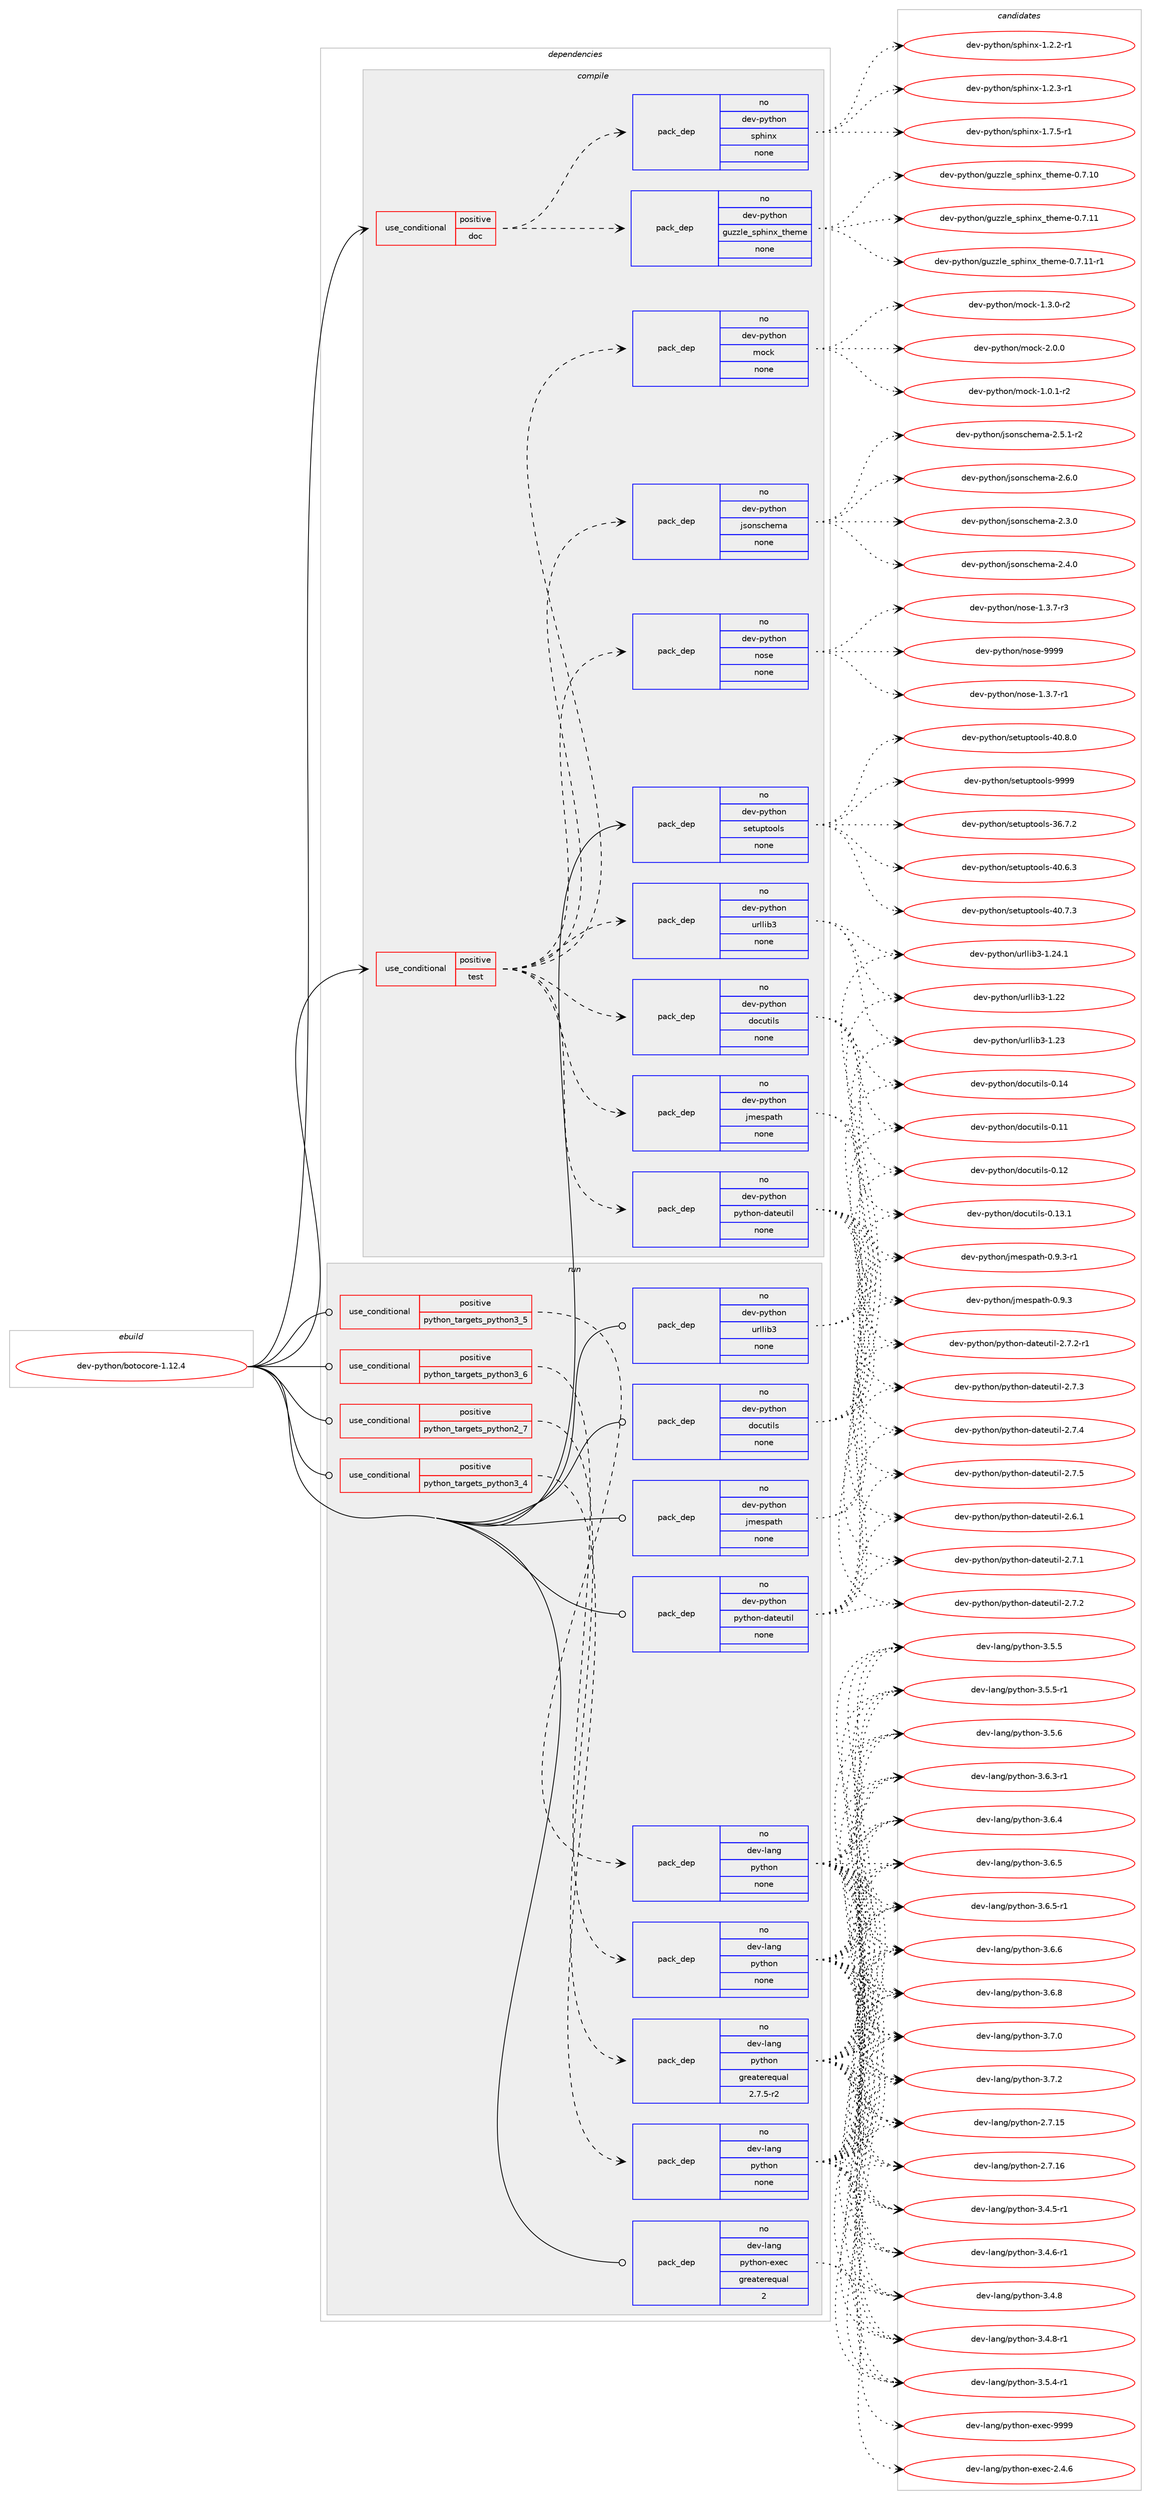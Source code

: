 digraph prolog {

# *************
# Graph options
# *************

newrank=true;
concentrate=true;
compound=true;
graph [rankdir=LR,fontname=Helvetica,fontsize=10,ranksep=1.5];#, ranksep=2.5, nodesep=0.2];
edge  [arrowhead=vee];
node  [fontname=Helvetica,fontsize=10];

# **********
# The ebuild
# **********

subgraph cluster_leftcol {
color=gray;
rank=same;
label=<<i>ebuild</i>>;
id [label="dev-python/botocore-1.12.4", color=red, width=4, href="../dev-python/botocore-1.12.4.svg"];
}

# ****************
# The dependencies
# ****************

subgraph cluster_midcol {
color=gray;
label=<<i>dependencies</i>>;
subgraph cluster_compile {
fillcolor="#eeeeee";
style=filled;
label=<<i>compile</i>>;
subgraph cond371862 {
dependency1401789 [label=<<TABLE BORDER="0" CELLBORDER="1" CELLSPACING="0" CELLPADDING="4"><TR><TD ROWSPAN="3" CELLPADDING="10">use_conditional</TD></TR><TR><TD>positive</TD></TR><TR><TD>doc</TD></TR></TABLE>>, shape=none, color=red];
subgraph pack1006699 {
dependency1401790 [label=<<TABLE BORDER="0" CELLBORDER="1" CELLSPACING="0" CELLPADDING="4" WIDTH="220"><TR><TD ROWSPAN="6" CELLPADDING="30">pack_dep</TD></TR><TR><TD WIDTH="110">no</TD></TR><TR><TD>dev-python</TD></TR><TR><TD>guzzle_sphinx_theme</TD></TR><TR><TD>none</TD></TR><TR><TD></TD></TR></TABLE>>, shape=none, color=blue];
}
dependency1401789:e -> dependency1401790:w [weight=20,style="dashed",arrowhead="vee"];
subgraph pack1006700 {
dependency1401791 [label=<<TABLE BORDER="0" CELLBORDER="1" CELLSPACING="0" CELLPADDING="4" WIDTH="220"><TR><TD ROWSPAN="6" CELLPADDING="30">pack_dep</TD></TR><TR><TD WIDTH="110">no</TD></TR><TR><TD>dev-python</TD></TR><TR><TD>sphinx</TD></TR><TR><TD>none</TD></TR><TR><TD></TD></TR></TABLE>>, shape=none, color=blue];
}
dependency1401789:e -> dependency1401791:w [weight=20,style="dashed",arrowhead="vee"];
}
id:e -> dependency1401789:w [weight=20,style="solid",arrowhead="vee"];
subgraph cond371863 {
dependency1401792 [label=<<TABLE BORDER="0" CELLBORDER="1" CELLSPACING="0" CELLPADDING="4"><TR><TD ROWSPAN="3" CELLPADDING="10">use_conditional</TD></TR><TR><TD>positive</TD></TR><TR><TD>test</TD></TR></TABLE>>, shape=none, color=red];
subgraph pack1006701 {
dependency1401793 [label=<<TABLE BORDER="0" CELLBORDER="1" CELLSPACING="0" CELLPADDING="4" WIDTH="220"><TR><TD ROWSPAN="6" CELLPADDING="30">pack_dep</TD></TR><TR><TD WIDTH="110">no</TD></TR><TR><TD>dev-python</TD></TR><TR><TD>docutils</TD></TR><TR><TD>none</TD></TR><TR><TD></TD></TR></TABLE>>, shape=none, color=blue];
}
dependency1401792:e -> dependency1401793:w [weight=20,style="dashed",arrowhead="vee"];
subgraph pack1006702 {
dependency1401794 [label=<<TABLE BORDER="0" CELLBORDER="1" CELLSPACING="0" CELLPADDING="4" WIDTH="220"><TR><TD ROWSPAN="6" CELLPADDING="30">pack_dep</TD></TR><TR><TD WIDTH="110">no</TD></TR><TR><TD>dev-python</TD></TR><TR><TD>jmespath</TD></TR><TR><TD>none</TD></TR><TR><TD></TD></TR></TABLE>>, shape=none, color=blue];
}
dependency1401792:e -> dependency1401794:w [weight=20,style="dashed",arrowhead="vee"];
subgraph pack1006703 {
dependency1401795 [label=<<TABLE BORDER="0" CELLBORDER="1" CELLSPACING="0" CELLPADDING="4" WIDTH="220"><TR><TD ROWSPAN="6" CELLPADDING="30">pack_dep</TD></TR><TR><TD WIDTH="110">no</TD></TR><TR><TD>dev-python</TD></TR><TR><TD>python-dateutil</TD></TR><TR><TD>none</TD></TR><TR><TD></TD></TR></TABLE>>, shape=none, color=blue];
}
dependency1401792:e -> dependency1401795:w [weight=20,style="dashed",arrowhead="vee"];
subgraph pack1006704 {
dependency1401796 [label=<<TABLE BORDER="0" CELLBORDER="1" CELLSPACING="0" CELLPADDING="4" WIDTH="220"><TR><TD ROWSPAN="6" CELLPADDING="30">pack_dep</TD></TR><TR><TD WIDTH="110">no</TD></TR><TR><TD>dev-python</TD></TR><TR><TD>urllib3</TD></TR><TR><TD>none</TD></TR><TR><TD></TD></TR></TABLE>>, shape=none, color=blue];
}
dependency1401792:e -> dependency1401796:w [weight=20,style="dashed",arrowhead="vee"];
subgraph pack1006705 {
dependency1401797 [label=<<TABLE BORDER="0" CELLBORDER="1" CELLSPACING="0" CELLPADDING="4" WIDTH="220"><TR><TD ROWSPAN="6" CELLPADDING="30">pack_dep</TD></TR><TR><TD WIDTH="110">no</TD></TR><TR><TD>dev-python</TD></TR><TR><TD>mock</TD></TR><TR><TD>none</TD></TR><TR><TD></TD></TR></TABLE>>, shape=none, color=blue];
}
dependency1401792:e -> dependency1401797:w [weight=20,style="dashed",arrowhead="vee"];
subgraph pack1006706 {
dependency1401798 [label=<<TABLE BORDER="0" CELLBORDER="1" CELLSPACING="0" CELLPADDING="4" WIDTH="220"><TR><TD ROWSPAN="6" CELLPADDING="30">pack_dep</TD></TR><TR><TD WIDTH="110">no</TD></TR><TR><TD>dev-python</TD></TR><TR><TD>nose</TD></TR><TR><TD>none</TD></TR><TR><TD></TD></TR></TABLE>>, shape=none, color=blue];
}
dependency1401792:e -> dependency1401798:w [weight=20,style="dashed",arrowhead="vee"];
subgraph pack1006707 {
dependency1401799 [label=<<TABLE BORDER="0" CELLBORDER="1" CELLSPACING="0" CELLPADDING="4" WIDTH="220"><TR><TD ROWSPAN="6" CELLPADDING="30">pack_dep</TD></TR><TR><TD WIDTH="110">no</TD></TR><TR><TD>dev-python</TD></TR><TR><TD>jsonschema</TD></TR><TR><TD>none</TD></TR><TR><TD></TD></TR></TABLE>>, shape=none, color=blue];
}
dependency1401792:e -> dependency1401799:w [weight=20,style="dashed",arrowhead="vee"];
}
id:e -> dependency1401792:w [weight=20,style="solid",arrowhead="vee"];
subgraph pack1006708 {
dependency1401800 [label=<<TABLE BORDER="0" CELLBORDER="1" CELLSPACING="0" CELLPADDING="4" WIDTH="220"><TR><TD ROWSPAN="6" CELLPADDING="30">pack_dep</TD></TR><TR><TD WIDTH="110">no</TD></TR><TR><TD>dev-python</TD></TR><TR><TD>setuptools</TD></TR><TR><TD>none</TD></TR><TR><TD></TD></TR></TABLE>>, shape=none, color=blue];
}
id:e -> dependency1401800:w [weight=20,style="solid",arrowhead="vee"];
}
subgraph cluster_compileandrun {
fillcolor="#eeeeee";
style=filled;
label=<<i>compile and run</i>>;
}
subgraph cluster_run {
fillcolor="#eeeeee";
style=filled;
label=<<i>run</i>>;
subgraph cond371864 {
dependency1401801 [label=<<TABLE BORDER="0" CELLBORDER="1" CELLSPACING="0" CELLPADDING="4"><TR><TD ROWSPAN="3" CELLPADDING="10">use_conditional</TD></TR><TR><TD>positive</TD></TR><TR><TD>python_targets_python2_7</TD></TR></TABLE>>, shape=none, color=red];
subgraph pack1006709 {
dependency1401802 [label=<<TABLE BORDER="0" CELLBORDER="1" CELLSPACING="0" CELLPADDING="4" WIDTH="220"><TR><TD ROWSPAN="6" CELLPADDING="30">pack_dep</TD></TR><TR><TD WIDTH="110">no</TD></TR><TR><TD>dev-lang</TD></TR><TR><TD>python</TD></TR><TR><TD>greaterequal</TD></TR><TR><TD>2.7.5-r2</TD></TR></TABLE>>, shape=none, color=blue];
}
dependency1401801:e -> dependency1401802:w [weight=20,style="dashed",arrowhead="vee"];
}
id:e -> dependency1401801:w [weight=20,style="solid",arrowhead="odot"];
subgraph cond371865 {
dependency1401803 [label=<<TABLE BORDER="0" CELLBORDER="1" CELLSPACING="0" CELLPADDING="4"><TR><TD ROWSPAN="3" CELLPADDING="10">use_conditional</TD></TR><TR><TD>positive</TD></TR><TR><TD>python_targets_python3_4</TD></TR></TABLE>>, shape=none, color=red];
subgraph pack1006710 {
dependency1401804 [label=<<TABLE BORDER="0" CELLBORDER="1" CELLSPACING="0" CELLPADDING="4" WIDTH="220"><TR><TD ROWSPAN="6" CELLPADDING="30">pack_dep</TD></TR><TR><TD WIDTH="110">no</TD></TR><TR><TD>dev-lang</TD></TR><TR><TD>python</TD></TR><TR><TD>none</TD></TR><TR><TD></TD></TR></TABLE>>, shape=none, color=blue];
}
dependency1401803:e -> dependency1401804:w [weight=20,style="dashed",arrowhead="vee"];
}
id:e -> dependency1401803:w [weight=20,style="solid",arrowhead="odot"];
subgraph cond371866 {
dependency1401805 [label=<<TABLE BORDER="0" CELLBORDER="1" CELLSPACING="0" CELLPADDING="4"><TR><TD ROWSPAN="3" CELLPADDING="10">use_conditional</TD></TR><TR><TD>positive</TD></TR><TR><TD>python_targets_python3_5</TD></TR></TABLE>>, shape=none, color=red];
subgraph pack1006711 {
dependency1401806 [label=<<TABLE BORDER="0" CELLBORDER="1" CELLSPACING="0" CELLPADDING="4" WIDTH="220"><TR><TD ROWSPAN="6" CELLPADDING="30">pack_dep</TD></TR><TR><TD WIDTH="110">no</TD></TR><TR><TD>dev-lang</TD></TR><TR><TD>python</TD></TR><TR><TD>none</TD></TR><TR><TD></TD></TR></TABLE>>, shape=none, color=blue];
}
dependency1401805:e -> dependency1401806:w [weight=20,style="dashed",arrowhead="vee"];
}
id:e -> dependency1401805:w [weight=20,style="solid",arrowhead="odot"];
subgraph cond371867 {
dependency1401807 [label=<<TABLE BORDER="0" CELLBORDER="1" CELLSPACING="0" CELLPADDING="4"><TR><TD ROWSPAN="3" CELLPADDING="10">use_conditional</TD></TR><TR><TD>positive</TD></TR><TR><TD>python_targets_python3_6</TD></TR></TABLE>>, shape=none, color=red];
subgraph pack1006712 {
dependency1401808 [label=<<TABLE BORDER="0" CELLBORDER="1" CELLSPACING="0" CELLPADDING="4" WIDTH="220"><TR><TD ROWSPAN="6" CELLPADDING="30">pack_dep</TD></TR><TR><TD WIDTH="110">no</TD></TR><TR><TD>dev-lang</TD></TR><TR><TD>python</TD></TR><TR><TD>none</TD></TR><TR><TD></TD></TR></TABLE>>, shape=none, color=blue];
}
dependency1401807:e -> dependency1401808:w [weight=20,style="dashed",arrowhead="vee"];
}
id:e -> dependency1401807:w [weight=20,style="solid",arrowhead="odot"];
subgraph pack1006713 {
dependency1401809 [label=<<TABLE BORDER="0" CELLBORDER="1" CELLSPACING="0" CELLPADDING="4" WIDTH="220"><TR><TD ROWSPAN="6" CELLPADDING="30">pack_dep</TD></TR><TR><TD WIDTH="110">no</TD></TR><TR><TD>dev-lang</TD></TR><TR><TD>python-exec</TD></TR><TR><TD>greaterequal</TD></TR><TR><TD>2</TD></TR></TABLE>>, shape=none, color=blue];
}
id:e -> dependency1401809:w [weight=20,style="solid",arrowhead="odot"];
subgraph pack1006714 {
dependency1401810 [label=<<TABLE BORDER="0" CELLBORDER="1" CELLSPACING="0" CELLPADDING="4" WIDTH="220"><TR><TD ROWSPAN="6" CELLPADDING="30">pack_dep</TD></TR><TR><TD WIDTH="110">no</TD></TR><TR><TD>dev-python</TD></TR><TR><TD>docutils</TD></TR><TR><TD>none</TD></TR><TR><TD></TD></TR></TABLE>>, shape=none, color=blue];
}
id:e -> dependency1401810:w [weight=20,style="solid",arrowhead="odot"];
subgraph pack1006715 {
dependency1401811 [label=<<TABLE BORDER="0" CELLBORDER="1" CELLSPACING="0" CELLPADDING="4" WIDTH="220"><TR><TD ROWSPAN="6" CELLPADDING="30">pack_dep</TD></TR><TR><TD WIDTH="110">no</TD></TR><TR><TD>dev-python</TD></TR><TR><TD>jmespath</TD></TR><TR><TD>none</TD></TR><TR><TD></TD></TR></TABLE>>, shape=none, color=blue];
}
id:e -> dependency1401811:w [weight=20,style="solid",arrowhead="odot"];
subgraph pack1006716 {
dependency1401812 [label=<<TABLE BORDER="0" CELLBORDER="1" CELLSPACING="0" CELLPADDING="4" WIDTH="220"><TR><TD ROWSPAN="6" CELLPADDING="30">pack_dep</TD></TR><TR><TD WIDTH="110">no</TD></TR><TR><TD>dev-python</TD></TR><TR><TD>python-dateutil</TD></TR><TR><TD>none</TD></TR><TR><TD></TD></TR></TABLE>>, shape=none, color=blue];
}
id:e -> dependency1401812:w [weight=20,style="solid",arrowhead="odot"];
subgraph pack1006717 {
dependency1401813 [label=<<TABLE BORDER="0" CELLBORDER="1" CELLSPACING="0" CELLPADDING="4" WIDTH="220"><TR><TD ROWSPAN="6" CELLPADDING="30">pack_dep</TD></TR><TR><TD WIDTH="110">no</TD></TR><TR><TD>dev-python</TD></TR><TR><TD>urllib3</TD></TR><TR><TD>none</TD></TR><TR><TD></TD></TR></TABLE>>, shape=none, color=blue];
}
id:e -> dependency1401813:w [weight=20,style="solid",arrowhead="odot"];
}
}

# **************
# The candidates
# **************

subgraph cluster_choices {
rank=same;
color=gray;
label=<<i>candidates</i>>;

subgraph choice1006699 {
color=black;
nodesep=1;
choice1001011184511212111610411111047103117122122108101951151121041051101209511610410110910145484655464948 [label="dev-python/guzzle_sphinx_theme-0.7.10", color=red, width=4,href="../dev-python/guzzle_sphinx_theme-0.7.10.svg"];
choice1001011184511212111610411111047103117122122108101951151121041051101209511610410110910145484655464949 [label="dev-python/guzzle_sphinx_theme-0.7.11", color=red, width=4,href="../dev-python/guzzle_sphinx_theme-0.7.11.svg"];
choice10010111845112121116104111110471031171221221081019511511210410511012095116104101109101454846554649494511449 [label="dev-python/guzzle_sphinx_theme-0.7.11-r1", color=red, width=4,href="../dev-python/guzzle_sphinx_theme-0.7.11-r1.svg"];
dependency1401790:e -> choice1001011184511212111610411111047103117122122108101951151121041051101209511610410110910145484655464948:w [style=dotted,weight="100"];
dependency1401790:e -> choice1001011184511212111610411111047103117122122108101951151121041051101209511610410110910145484655464949:w [style=dotted,weight="100"];
dependency1401790:e -> choice10010111845112121116104111110471031171221221081019511511210410511012095116104101109101454846554649494511449:w [style=dotted,weight="100"];
}
subgraph choice1006700 {
color=black;
nodesep=1;
choice10010111845112121116104111110471151121041051101204549465046504511449 [label="dev-python/sphinx-1.2.2-r1", color=red, width=4,href="../dev-python/sphinx-1.2.2-r1.svg"];
choice10010111845112121116104111110471151121041051101204549465046514511449 [label="dev-python/sphinx-1.2.3-r1", color=red, width=4,href="../dev-python/sphinx-1.2.3-r1.svg"];
choice10010111845112121116104111110471151121041051101204549465546534511449 [label="dev-python/sphinx-1.7.5-r1", color=red, width=4,href="../dev-python/sphinx-1.7.5-r1.svg"];
dependency1401791:e -> choice10010111845112121116104111110471151121041051101204549465046504511449:w [style=dotted,weight="100"];
dependency1401791:e -> choice10010111845112121116104111110471151121041051101204549465046514511449:w [style=dotted,weight="100"];
dependency1401791:e -> choice10010111845112121116104111110471151121041051101204549465546534511449:w [style=dotted,weight="100"];
}
subgraph choice1006701 {
color=black;
nodesep=1;
choice1001011184511212111610411111047100111991171161051081154548464949 [label="dev-python/docutils-0.11", color=red, width=4,href="../dev-python/docutils-0.11.svg"];
choice1001011184511212111610411111047100111991171161051081154548464950 [label="dev-python/docutils-0.12", color=red, width=4,href="../dev-python/docutils-0.12.svg"];
choice10010111845112121116104111110471001119911711610510811545484649514649 [label="dev-python/docutils-0.13.1", color=red, width=4,href="../dev-python/docutils-0.13.1.svg"];
choice1001011184511212111610411111047100111991171161051081154548464952 [label="dev-python/docutils-0.14", color=red, width=4,href="../dev-python/docutils-0.14.svg"];
dependency1401793:e -> choice1001011184511212111610411111047100111991171161051081154548464949:w [style=dotted,weight="100"];
dependency1401793:e -> choice1001011184511212111610411111047100111991171161051081154548464950:w [style=dotted,weight="100"];
dependency1401793:e -> choice10010111845112121116104111110471001119911711610510811545484649514649:w [style=dotted,weight="100"];
dependency1401793:e -> choice1001011184511212111610411111047100111991171161051081154548464952:w [style=dotted,weight="100"];
}
subgraph choice1006702 {
color=black;
nodesep=1;
choice100101118451121211161041111104710610910111511297116104454846574651 [label="dev-python/jmespath-0.9.3", color=red, width=4,href="../dev-python/jmespath-0.9.3.svg"];
choice1001011184511212111610411111047106109101115112971161044548465746514511449 [label="dev-python/jmespath-0.9.3-r1", color=red, width=4,href="../dev-python/jmespath-0.9.3-r1.svg"];
dependency1401794:e -> choice100101118451121211161041111104710610910111511297116104454846574651:w [style=dotted,weight="100"];
dependency1401794:e -> choice1001011184511212111610411111047106109101115112971161044548465746514511449:w [style=dotted,weight="100"];
}
subgraph choice1006703 {
color=black;
nodesep=1;
choice10010111845112121116104111110471121211161041111104510097116101117116105108455046544649 [label="dev-python/python-dateutil-2.6.1", color=red, width=4,href="../dev-python/python-dateutil-2.6.1.svg"];
choice10010111845112121116104111110471121211161041111104510097116101117116105108455046554649 [label="dev-python/python-dateutil-2.7.1", color=red, width=4,href="../dev-python/python-dateutil-2.7.1.svg"];
choice10010111845112121116104111110471121211161041111104510097116101117116105108455046554650 [label="dev-python/python-dateutil-2.7.2", color=red, width=4,href="../dev-python/python-dateutil-2.7.2.svg"];
choice100101118451121211161041111104711212111610411111045100971161011171161051084550465546504511449 [label="dev-python/python-dateutil-2.7.2-r1", color=red, width=4,href="../dev-python/python-dateutil-2.7.2-r1.svg"];
choice10010111845112121116104111110471121211161041111104510097116101117116105108455046554651 [label="dev-python/python-dateutil-2.7.3", color=red, width=4,href="../dev-python/python-dateutil-2.7.3.svg"];
choice10010111845112121116104111110471121211161041111104510097116101117116105108455046554652 [label="dev-python/python-dateutil-2.7.4", color=red, width=4,href="../dev-python/python-dateutil-2.7.4.svg"];
choice10010111845112121116104111110471121211161041111104510097116101117116105108455046554653 [label="dev-python/python-dateutil-2.7.5", color=red, width=4,href="../dev-python/python-dateutil-2.7.5.svg"];
dependency1401795:e -> choice10010111845112121116104111110471121211161041111104510097116101117116105108455046544649:w [style=dotted,weight="100"];
dependency1401795:e -> choice10010111845112121116104111110471121211161041111104510097116101117116105108455046554649:w [style=dotted,weight="100"];
dependency1401795:e -> choice10010111845112121116104111110471121211161041111104510097116101117116105108455046554650:w [style=dotted,weight="100"];
dependency1401795:e -> choice100101118451121211161041111104711212111610411111045100971161011171161051084550465546504511449:w [style=dotted,weight="100"];
dependency1401795:e -> choice10010111845112121116104111110471121211161041111104510097116101117116105108455046554651:w [style=dotted,weight="100"];
dependency1401795:e -> choice10010111845112121116104111110471121211161041111104510097116101117116105108455046554652:w [style=dotted,weight="100"];
dependency1401795:e -> choice10010111845112121116104111110471121211161041111104510097116101117116105108455046554653:w [style=dotted,weight="100"];
}
subgraph choice1006704 {
color=black;
nodesep=1;
choice100101118451121211161041111104711711410810810598514549465050 [label="dev-python/urllib3-1.22", color=red, width=4,href="../dev-python/urllib3-1.22.svg"];
choice100101118451121211161041111104711711410810810598514549465051 [label="dev-python/urllib3-1.23", color=red, width=4,href="../dev-python/urllib3-1.23.svg"];
choice1001011184511212111610411111047117114108108105985145494650524649 [label="dev-python/urllib3-1.24.1", color=red, width=4,href="../dev-python/urllib3-1.24.1.svg"];
dependency1401796:e -> choice100101118451121211161041111104711711410810810598514549465050:w [style=dotted,weight="100"];
dependency1401796:e -> choice100101118451121211161041111104711711410810810598514549465051:w [style=dotted,weight="100"];
dependency1401796:e -> choice1001011184511212111610411111047117114108108105985145494650524649:w [style=dotted,weight="100"];
}
subgraph choice1006705 {
color=black;
nodesep=1;
choice1001011184511212111610411111047109111991074549464846494511450 [label="dev-python/mock-1.0.1-r2", color=red, width=4,href="../dev-python/mock-1.0.1-r2.svg"];
choice1001011184511212111610411111047109111991074549465146484511450 [label="dev-python/mock-1.3.0-r2", color=red, width=4,href="../dev-python/mock-1.3.0-r2.svg"];
choice100101118451121211161041111104710911199107455046484648 [label="dev-python/mock-2.0.0", color=red, width=4,href="../dev-python/mock-2.0.0.svg"];
dependency1401797:e -> choice1001011184511212111610411111047109111991074549464846494511450:w [style=dotted,weight="100"];
dependency1401797:e -> choice1001011184511212111610411111047109111991074549465146484511450:w [style=dotted,weight="100"];
dependency1401797:e -> choice100101118451121211161041111104710911199107455046484648:w [style=dotted,weight="100"];
}
subgraph choice1006706 {
color=black;
nodesep=1;
choice10010111845112121116104111110471101111151014549465146554511449 [label="dev-python/nose-1.3.7-r1", color=red, width=4,href="../dev-python/nose-1.3.7-r1.svg"];
choice10010111845112121116104111110471101111151014549465146554511451 [label="dev-python/nose-1.3.7-r3", color=red, width=4,href="../dev-python/nose-1.3.7-r3.svg"];
choice10010111845112121116104111110471101111151014557575757 [label="dev-python/nose-9999", color=red, width=4,href="../dev-python/nose-9999.svg"];
dependency1401798:e -> choice10010111845112121116104111110471101111151014549465146554511449:w [style=dotted,weight="100"];
dependency1401798:e -> choice10010111845112121116104111110471101111151014549465146554511451:w [style=dotted,weight="100"];
dependency1401798:e -> choice10010111845112121116104111110471101111151014557575757:w [style=dotted,weight="100"];
}
subgraph choice1006707 {
color=black;
nodesep=1;
choice10010111845112121116104111110471061151111101159910410110997455046514648 [label="dev-python/jsonschema-2.3.0", color=red, width=4,href="../dev-python/jsonschema-2.3.0.svg"];
choice10010111845112121116104111110471061151111101159910410110997455046524648 [label="dev-python/jsonschema-2.4.0", color=red, width=4,href="../dev-python/jsonschema-2.4.0.svg"];
choice100101118451121211161041111104710611511111011599104101109974550465346494511450 [label="dev-python/jsonschema-2.5.1-r2", color=red, width=4,href="../dev-python/jsonschema-2.5.1-r2.svg"];
choice10010111845112121116104111110471061151111101159910410110997455046544648 [label="dev-python/jsonschema-2.6.0", color=red, width=4,href="../dev-python/jsonschema-2.6.0.svg"];
dependency1401799:e -> choice10010111845112121116104111110471061151111101159910410110997455046514648:w [style=dotted,weight="100"];
dependency1401799:e -> choice10010111845112121116104111110471061151111101159910410110997455046524648:w [style=dotted,weight="100"];
dependency1401799:e -> choice100101118451121211161041111104710611511111011599104101109974550465346494511450:w [style=dotted,weight="100"];
dependency1401799:e -> choice10010111845112121116104111110471061151111101159910410110997455046544648:w [style=dotted,weight="100"];
}
subgraph choice1006708 {
color=black;
nodesep=1;
choice100101118451121211161041111104711510111611711211611111110811545515446554650 [label="dev-python/setuptools-36.7.2", color=red, width=4,href="../dev-python/setuptools-36.7.2.svg"];
choice100101118451121211161041111104711510111611711211611111110811545524846544651 [label="dev-python/setuptools-40.6.3", color=red, width=4,href="../dev-python/setuptools-40.6.3.svg"];
choice100101118451121211161041111104711510111611711211611111110811545524846554651 [label="dev-python/setuptools-40.7.3", color=red, width=4,href="../dev-python/setuptools-40.7.3.svg"];
choice100101118451121211161041111104711510111611711211611111110811545524846564648 [label="dev-python/setuptools-40.8.0", color=red, width=4,href="../dev-python/setuptools-40.8.0.svg"];
choice10010111845112121116104111110471151011161171121161111111081154557575757 [label="dev-python/setuptools-9999", color=red, width=4,href="../dev-python/setuptools-9999.svg"];
dependency1401800:e -> choice100101118451121211161041111104711510111611711211611111110811545515446554650:w [style=dotted,weight="100"];
dependency1401800:e -> choice100101118451121211161041111104711510111611711211611111110811545524846544651:w [style=dotted,weight="100"];
dependency1401800:e -> choice100101118451121211161041111104711510111611711211611111110811545524846554651:w [style=dotted,weight="100"];
dependency1401800:e -> choice100101118451121211161041111104711510111611711211611111110811545524846564648:w [style=dotted,weight="100"];
dependency1401800:e -> choice10010111845112121116104111110471151011161171121161111111081154557575757:w [style=dotted,weight="100"];
}
subgraph choice1006709 {
color=black;
nodesep=1;
choice10010111845108971101034711212111610411111045504655464953 [label="dev-lang/python-2.7.15", color=red, width=4,href="../dev-lang/python-2.7.15.svg"];
choice10010111845108971101034711212111610411111045504655464954 [label="dev-lang/python-2.7.16", color=red, width=4,href="../dev-lang/python-2.7.16.svg"];
choice1001011184510897110103471121211161041111104551465246534511449 [label="dev-lang/python-3.4.5-r1", color=red, width=4,href="../dev-lang/python-3.4.5-r1.svg"];
choice1001011184510897110103471121211161041111104551465246544511449 [label="dev-lang/python-3.4.6-r1", color=red, width=4,href="../dev-lang/python-3.4.6-r1.svg"];
choice100101118451089711010347112121116104111110455146524656 [label="dev-lang/python-3.4.8", color=red, width=4,href="../dev-lang/python-3.4.8.svg"];
choice1001011184510897110103471121211161041111104551465246564511449 [label="dev-lang/python-3.4.8-r1", color=red, width=4,href="../dev-lang/python-3.4.8-r1.svg"];
choice1001011184510897110103471121211161041111104551465346524511449 [label="dev-lang/python-3.5.4-r1", color=red, width=4,href="../dev-lang/python-3.5.4-r1.svg"];
choice100101118451089711010347112121116104111110455146534653 [label="dev-lang/python-3.5.5", color=red, width=4,href="../dev-lang/python-3.5.5.svg"];
choice1001011184510897110103471121211161041111104551465346534511449 [label="dev-lang/python-3.5.5-r1", color=red, width=4,href="../dev-lang/python-3.5.5-r1.svg"];
choice100101118451089711010347112121116104111110455146534654 [label="dev-lang/python-3.5.6", color=red, width=4,href="../dev-lang/python-3.5.6.svg"];
choice1001011184510897110103471121211161041111104551465446514511449 [label="dev-lang/python-3.6.3-r1", color=red, width=4,href="../dev-lang/python-3.6.3-r1.svg"];
choice100101118451089711010347112121116104111110455146544652 [label="dev-lang/python-3.6.4", color=red, width=4,href="../dev-lang/python-3.6.4.svg"];
choice100101118451089711010347112121116104111110455146544653 [label="dev-lang/python-3.6.5", color=red, width=4,href="../dev-lang/python-3.6.5.svg"];
choice1001011184510897110103471121211161041111104551465446534511449 [label="dev-lang/python-3.6.5-r1", color=red, width=4,href="../dev-lang/python-3.6.5-r1.svg"];
choice100101118451089711010347112121116104111110455146544654 [label="dev-lang/python-3.6.6", color=red, width=4,href="../dev-lang/python-3.6.6.svg"];
choice100101118451089711010347112121116104111110455146544656 [label="dev-lang/python-3.6.8", color=red, width=4,href="../dev-lang/python-3.6.8.svg"];
choice100101118451089711010347112121116104111110455146554648 [label="dev-lang/python-3.7.0", color=red, width=4,href="../dev-lang/python-3.7.0.svg"];
choice100101118451089711010347112121116104111110455146554650 [label="dev-lang/python-3.7.2", color=red, width=4,href="../dev-lang/python-3.7.2.svg"];
dependency1401802:e -> choice10010111845108971101034711212111610411111045504655464953:w [style=dotted,weight="100"];
dependency1401802:e -> choice10010111845108971101034711212111610411111045504655464954:w [style=dotted,weight="100"];
dependency1401802:e -> choice1001011184510897110103471121211161041111104551465246534511449:w [style=dotted,weight="100"];
dependency1401802:e -> choice1001011184510897110103471121211161041111104551465246544511449:w [style=dotted,weight="100"];
dependency1401802:e -> choice100101118451089711010347112121116104111110455146524656:w [style=dotted,weight="100"];
dependency1401802:e -> choice1001011184510897110103471121211161041111104551465246564511449:w [style=dotted,weight="100"];
dependency1401802:e -> choice1001011184510897110103471121211161041111104551465346524511449:w [style=dotted,weight="100"];
dependency1401802:e -> choice100101118451089711010347112121116104111110455146534653:w [style=dotted,weight="100"];
dependency1401802:e -> choice1001011184510897110103471121211161041111104551465346534511449:w [style=dotted,weight="100"];
dependency1401802:e -> choice100101118451089711010347112121116104111110455146534654:w [style=dotted,weight="100"];
dependency1401802:e -> choice1001011184510897110103471121211161041111104551465446514511449:w [style=dotted,weight="100"];
dependency1401802:e -> choice100101118451089711010347112121116104111110455146544652:w [style=dotted,weight="100"];
dependency1401802:e -> choice100101118451089711010347112121116104111110455146544653:w [style=dotted,weight="100"];
dependency1401802:e -> choice1001011184510897110103471121211161041111104551465446534511449:w [style=dotted,weight="100"];
dependency1401802:e -> choice100101118451089711010347112121116104111110455146544654:w [style=dotted,weight="100"];
dependency1401802:e -> choice100101118451089711010347112121116104111110455146544656:w [style=dotted,weight="100"];
dependency1401802:e -> choice100101118451089711010347112121116104111110455146554648:w [style=dotted,weight="100"];
dependency1401802:e -> choice100101118451089711010347112121116104111110455146554650:w [style=dotted,weight="100"];
}
subgraph choice1006710 {
color=black;
nodesep=1;
choice10010111845108971101034711212111610411111045504655464953 [label="dev-lang/python-2.7.15", color=red, width=4,href="../dev-lang/python-2.7.15.svg"];
choice10010111845108971101034711212111610411111045504655464954 [label="dev-lang/python-2.7.16", color=red, width=4,href="../dev-lang/python-2.7.16.svg"];
choice1001011184510897110103471121211161041111104551465246534511449 [label="dev-lang/python-3.4.5-r1", color=red, width=4,href="../dev-lang/python-3.4.5-r1.svg"];
choice1001011184510897110103471121211161041111104551465246544511449 [label="dev-lang/python-3.4.6-r1", color=red, width=4,href="../dev-lang/python-3.4.6-r1.svg"];
choice100101118451089711010347112121116104111110455146524656 [label="dev-lang/python-3.4.8", color=red, width=4,href="../dev-lang/python-3.4.8.svg"];
choice1001011184510897110103471121211161041111104551465246564511449 [label="dev-lang/python-3.4.8-r1", color=red, width=4,href="../dev-lang/python-3.4.8-r1.svg"];
choice1001011184510897110103471121211161041111104551465346524511449 [label="dev-lang/python-3.5.4-r1", color=red, width=4,href="../dev-lang/python-3.5.4-r1.svg"];
choice100101118451089711010347112121116104111110455146534653 [label="dev-lang/python-3.5.5", color=red, width=4,href="../dev-lang/python-3.5.5.svg"];
choice1001011184510897110103471121211161041111104551465346534511449 [label="dev-lang/python-3.5.5-r1", color=red, width=4,href="../dev-lang/python-3.5.5-r1.svg"];
choice100101118451089711010347112121116104111110455146534654 [label="dev-lang/python-3.5.6", color=red, width=4,href="../dev-lang/python-3.5.6.svg"];
choice1001011184510897110103471121211161041111104551465446514511449 [label="dev-lang/python-3.6.3-r1", color=red, width=4,href="../dev-lang/python-3.6.3-r1.svg"];
choice100101118451089711010347112121116104111110455146544652 [label="dev-lang/python-3.6.4", color=red, width=4,href="../dev-lang/python-3.6.4.svg"];
choice100101118451089711010347112121116104111110455146544653 [label="dev-lang/python-3.6.5", color=red, width=4,href="../dev-lang/python-3.6.5.svg"];
choice1001011184510897110103471121211161041111104551465446534511449 [label="dev-lang/python-3.6.5-r1", color=red, width=4,href="../dev-lang/python-3.6.5-r1.svg"];
choice100101118451089711010347112121116104111110455146544654 [label="dev-lang/python-3.6.6", color=red, width=4,href="../dev-lang/python-3.6.6.svg"];
choice100101118451089711010347112121116104111110455146544656 [label="dev-lang/python-3.6.8", color=red, width=4,href="../dev-lang/python-3.6.8.svg"];
choice100101118451089711010347112121116104111110455146554648 [label="dev-lang/python-3.7.0", color=red, width=4,href="../dev-lang/python-3.7.0.svg"];
choice100101118451089711010347112121116104111110455146554650 [label="dev-lang/python-3.7.2", color=red, width=4,href="../dev-lang/python-3.7.2.svg"];
dependency1401804:e -> choice10010111845108971101034711212111610411111045504655464953:w [style=dotted,weight="100"];
dependency1401804:e -> choice10010111845108971101034711212111610411111045504655464954:w [style=dotted,weight="100"];
dependency1401804:e -> choice1001011184510897110103471121211161041111104551465246534511449:w [style=dotted,weight="100"];
dependency1401804:e -> choice1001011184510897110103471121211161041111104551465246544511449:w [style=dotted,weight="100"];
dependency1401804:e -> choice100101118451089711010347112121116104111110455146524656:w [style=dotted,weight="100"];
dependency1401804:e -> choice1001011184510897110103471121211161041111104551465246564511449:w [style=dotted,weight="100"];
dependency1401804:e -> choice1001011184510897110103471121211161041111104551465346524511449:w [style=dotted,weight="100"];
dependency1401804:e -> choice100101118451089711010347112121116104111110455146534653:w [style=dotted,weight="100"];
dependency1401804:e -> choice1001011184510897110103471121211161041111104551465346534511449:w [style=dotted,weight="100"];
dependency1401804:e -> choice100101118451089711010347112121116104111110455146534654:w [style=dotted,weight="100"];
dependency1401804:e -> choice1001011184510897110103471121211161041111104551465446514511449:w [style=dotted,weight="100"];
dependency1401804:e -> choice100101118451089711010347112121116104111110455146544652:w [style=dotted,weight="100"];
dependency1401804:e -> choice100101118451089711010347112121116104111110455146544653:w [style=dotted,weight="100"];
dependency1401804:e -> choice1001011184510897110103471121211161041111104551465446534511449:w [style=dotted,weight="100"];
dependency1401804:e -> choice100101118451089711010347112121116104111110455146544654:w [style=dotted,weight="100"];
dependency1401804:e -> choice100101118451089711010347112121116104111110455146544656:w [style=dotted,weight="100"];
dependency1401804:e -> choice100101118451089711010347112121116104111110455146554648:w [style=dotted,weight="100"];
dependency1401804:e -> choice100101118451089711010347112121116104111110455146554650:w [style=dotted,weight="100"];
}
subgraph choice1006711 {
color=black;
nodesep=1;
choice10010111845108971101034711212111610411111045504655464953 [label="dev-lang/python-2.7.15", color=red, width=4,href="../dev-lang/python-2.7.15.svg"];
choice10010111845108971101034711212111610411111045504655464954 [label="dev-lang/python-2.7.16", color=red, width=4,href="../dev-lang/python-2.7.16.svg"];
choice1001011184510897110103471121211161041111104551465246534511449 [label="dev-lang/python-3.4.5-r1", color=red, width=4,href="../dev-lang/python-3.4.5-r1.svg"];
choice1001011184510897110103471121211161041111104551465246544511449 [label="dev-lang/python-3.4.6-r1", color=red, width=4,href="../dev-lang/python-3.4.6-r1.svg"];
choice100101118451089711010347112121116104111110455146524656 [label="dev-lang/python-3.4.8", color=red, width=4,href="../dev-lang/python-3.4.8.svg"];
choice1001011184510897110103471121211161041111104551465246564511449 [label="dev-lang/python-3.4.8-r1", color=red, width=4,href="../dev-lang/python-3.4.8-r1.svg"];
choice1001011184510897110103471121211161041111104551465346524511449 [label="dev-lang/python-3.5.4-r1", color=red, width=4,href="../dev-lang/python-3.5.4-r1.svg"];
choice100101118451089711010347112121116104111110455146534653 [label="dev-lang/python-3.5.5", color=red, width=4,href="../dev-lang/python-3.5.5.svg"];
choice1001011184510897110103471121211161041111104551465346534511449 [label="dev-lang/python-3.5.5-r1", color=red, width=4,href="../dev-lang/python-3.5.5-r1.svg"];
choice100101118451089711010347112121116104111110455146534654 [label="dev-lang/python-3.5.6", color=red, width=4,href="../dev-lang/python-3.5.6.svg"];
choice1001011184510897110103471121211161041111104551465446514511449 [label="dev-lang/python-3.6.3-r1", color=red, width=4,href="../dev-lang/python-3.6.3-r1.svg"];
choice100101118451089711010347112121116104111110455146544652 [label="dev-lang/python-3.6.4", color=red, width=4,href="../dev-lang/python-3.6.4.svg"];
choice100101118451089711010347112121116104111110455146544653 [label="dev-lang/python-3.6.5", color=red, width=4,href="../dev-lang/python-3.6.5.svg"];
choice1001011184510897110103471121211161041111104551465446534511449 [label="dev-lang/python-3.6.5-r1", color=red, width=4,href="../dev-lang/python-3.6.5-r1.svg"];
choice100101118451089711010347112121116104111110455146544654 [label="dev-lang/python-3.6.6", color=red, width=4,href="../dev-lang/python-3.6.6.svg"];
choice100101118451089711010347112121116104111110455146544656 [label="dev-lang/python-3.6.8", color=red, width=4,href="../dev-lang/python-3.6.8.svg"];
choice100101118451089711010347112121116104111110455146554648 [label="dev-lang/python-3.7.0", color=red, width=4,href="../dev-lang/python-3.7.0.svg"];
choice100101118451089711010347112121116104111110455146554650 [label="dev-lang/python-3.7.2", color=red, width=4,href="../dev-lang/python-3.7.2.svg"];
dependency1401806:e -> choice10010111845108971101034711212111610411111045504655464953:w [style=dotted,weight="100"];
dependency1401806:e -> choice10010111845108971101034711212111610411111045504655464954:w [style=dotted,weight="100"];
dependency1401806:e -> choice1001011184510897110103471121211161041111104551465246534511449:w [style=dotted,weight="100"];
dependency1401806:e -> choice1001011184510897110103471121211161041111104551465246544511449:w [style=dotted,weight="100"];
dependency1401806:e -> choice100101118451089711010347112121116104111110455146524656:w [style=dotted,weight="100"];
dependency1401806:e -> choice1001011184510897110103471121211161041111104551465246564511449:w [style=dotted,weight="100"];
dependency1401806:e -> choice1001011184510897110103471121211161041111104551465346524511449:w [style=dotted,weight="100"];
dependency1401806:e -> choice100101118451089711010347112121116104111110455146534653:w [style=dotted,weight="100"];
dependency1401806:e -> choice1001011184510897110103471121211161041111104551465346534511449:w [style=dotted,weight="100"];
dependency1401806:e -> choice100101118451089711010347112121116104111110455146534654:w [style=dotted,weight="100"];
dependency1401806:e -> choice1001011184510897110103471121211161041111104551465446514511449:w [style=dotted,weight="100"];
dependency1401806:e -> choice100101118451089711010347112121116104111110455146544652:w [style=dotted,weight="100"];
dependency1401806:e -> choice100101118451089711010347112121116104111110455146544653:w [style=dotted,weight="100"];
dependency1401806:e -> choice1001011184510897110103471121211161041111104551465446534511449:w [style=dotted,weight="100"];
dependency1401806:e -> choice100101118451089711010347112121116104111110455146544654:w [style=dotted,weight="100"];
dependency1401806:e -> choice100101118451089711010347112121116104111110455146544656:w [style=dotted,weight="100"];
dependency1401806:e -> choice100101118451089711010347112121116104111110455146554648:w [style=dotted,weight="100"];
dependency1401806:e -> choice100101118451089711010347112121116104111110455146554650:w [style=dotted,weight="100"];
}
subgraph choice1006712 {
color=black;
nodesep=1;
choice10010111845108971101034711212111610411111045504655464953 [label="dev-lang/python-2.7.15", color=red, width=4,href="../dev-lang/python-2.7.15.svg"];
choice10010111845108971101034711212111610411111045504655464954 [label="dev-lang/python-2.7.16", color=red, width=4,href="../dev-lang/python-2.7.16.svg"];
choice1001011184510897110103471121211161041111104551465246534511449 [label="dev-lang/python-3.4.5-r1", color=red, width=4,href="../dev-lang/python-3.4.5-r1.svg"];
choice1001011184510897110103471121211161041111104551465246544511449 [label="dev-lang/python-3.4.6-r1", color=red, width=4,href="../dev-lang/python-3.4.6-r1.svg"];
choice100101118451089711010347112121116104111110455146524656 [label="dev-lang/python-3.4.8", color=red, width=4,href="../dev-lang/python-3.4.8.svg"];
choice1001011184510897110103471121211161041111104551465246564511449 [label="dev-lang/python-3.4.8-r1", color=red, width=4,href="../dev-lang/python-3.4.8-r1.svg"];
choice1001011184510897110103471121211161041111104551465346524511449 [label="dev-lang/python-3.5.4-r1", color=red, width=4,href="../dev-lang/python-3.5.4-r1.svg"];
choice100101118451089711010347112121116104111110455146534653 [label="dev-lang/python-3.5.5", color=red, width=4,href="../dev-lang/python-3.5.5.svg"];
choice1001011184510897110103471121211161041111104551465346534511449 [label="dev-lang/python-3.5.5-r1", color=red, width=4,href="../dev-lang/python-3.5.5-r1.svg"];
choice100101118451089711010347112121116104111110455146534654 [label="dev-lang/python-3.5.6", color=red, width=4,href="../dev-lang/python-3.5.6.svg"];
choice1001011184510897110103471121211161041111104551465446514511449 [label="dev-lang/python-3.6.3-r1", color=red, width=4,href="../dev-lang/python-3.6.3-r1.svg"];
choice100101118451089711010347112121116104111110455146544652 [label="dev-lang/python-3.6.4", color=red, width=4,href="../dev-lang/python-3.6.4.svg"];
choice100101118451089711010347112121116104111110455146544653 [label="dev-lang/python-3.6.5", color=red, width=4,href="../dev-lang/python-3.6.5.svg"];
choice1001011184510897110103471121211161041111104551465446534511449 [label="dev-lang/python-3.6.5-r1", color=red, width=4,href="../dev-lang/python-3.6.5-r1.svg"];
choice100101118451089711010347112121116104111110455146544654 [label="dev-lang/python-3.6.6", color=red, width=4,href="../dev-lang/python-3.6.6.svg"];
choice100101118451089711010347112121116104111110455146544656 [label="dev-lang/python-3.6.8", color=red, width=4,href="../dev-lang/python-3.6.8.svg"];
choice100101118451089711010347112121116104111110455146554648 [label="dev-lang/python-3.7.0", color=red, width=4,href="../dev-lang/python-3.7.0.svg"];
choice100101118451089711010347112121116104111110455146554650 [label="dev-lang/python-3.7.2", color=red, width=4,href="../dev-lang/python-3.7.2.svg"];
dependency1401808:e -> choice10010111845108971101034711212111610411111045504655464953:w [style=dotted,weight="100"];
dependency1401808:e -> choice10010111845108971101034711212111610411111045504655464954:w [style=dotted,weight="100"];
dependency1401808:e -> choice1001011184510897110103471121211161041111104551465246534511449:w [style=dotted,weight="100"];
dependency1401808:e -> choice1001011184510897110103471121211161041111104551465246544511449:w [style=dotted,weight="100"];
dependency1401808:e -> choice100101118451089711010347112121116104111110455146524656:w [style=dotted,weight="100"];
dependency1401808:e -> choice1001011184510897110103471121211161041111104551465246564511449:w [style=dotted,weight="100"];
dependency1401808:e -> choice1001011184510897110103471121211161041111104551465346524511449:w [style=dotted,weight="100"];
dependency1401808:e -> choice100101118451089711010347112121116104111110455146534653:w [style=dotted,weight="100"];
dependency1401808:e -> choice1001011184510897110103471121211161041111104551465346534511449:w [style=dotted,weight="100"];
dependency1401808:e -> choice100101118451089711010347112121116104111110455146534654:w [style=dotted,weight="100"];
dependency1401808:e -> choice1001011184510897110103471121211161041111104551465446514511449:w [style=dotted,weight="100"];
dependency1401808:e -> choice100101118451089711010347112121116104111110455146544652:w [style=dotted,weight="100"];
dependency1401808:e -> choice100101118451089711010347112121116104111110455146544653:w [style=dotted,weight="100"];
dependency1401808:e -> choice1001011184510897110103471121211161041111104551465446534511449:w [style=dotted,weight="100"];
dependency1401808:e -> choice100101118451089711010347112121116104111110455146544654:w [style=dotted,weight="100"];
dependency1401808:e -> choice100101118451089711010347112121116104111110455146544656:w [style=dotted,weight="100"];
dependency1401808:e -> choice100101118451089711010347112121116104111110455146554648:w [style=dotted,weight="100"];
dependency1401808:e -> choice100101118451089711010347112121116104111110455146554650:w [style=dotted,weight="100"];
}
subgraph choice1006713 {
color=black;
nodesep=1;
choice1001011184510897110103471121211161041111104510112010199455046524654 [label="dev-lang/python-exec-2.4.6", color=red, width=4,href="../dev-lang/python-exec-2.4.6.svg"];
choice10010111845108971101034711212111610411111045101120101994557575757 [label="dev-lang/python-exec-9999", color=red, width=4,href="../dev-lang/python-exec-9999.svg"];
dependency1401809:e -> choice1001011184510897110103471121211161041111104510112010199455046524654:w [style=dotted,weight="100"];
dependency1401809:e -> choice10010111845108971101034711212111610411111045101120101994557575757:w [style=dotted,weight="100"];
}
subgraph choice1006714 {
color=black;
nodesep=1;
choice1001011184511212111610411111047100111991171161051081154548464949 [label="dev-python/docutils-0.11", color=red, width=4,href="../dev-python/docutils-0.11.svg"];
choice1001011184511212111610411111047100111991171161051081154548464950 [label="dev-python/docutils-0.12", color=red, width=4,href="../dev-python/docutils-0.12.svg"];
choice10010111845112121116104111110471001119911711610510811545484649514649 [label="dev-python/docutils-0.13.1", color=red, width=4,href="../dev-python/docutils-0.13.1.svg"];
choice1001011184511212111610411111047100111991171161051081154548464952 [label="dev-python/docutils-0.14", color=red, width=4,href="../dev-python/docutils-0.14.svg"];
dependency1401810:e -> choice1001011184511212111610411111047100111991171161051081154548464949:w [style=dotted,weight="100"];
dependency1401810:e -> choice1001011184511212111610411111047100111991171161051081154548464950:w [style=dotted,weight="100"];
dependency1401810:e -> choice10010111845112121116104111110471001119911711610510811545484649514649:w [style=dotted,weight="100"];
dependency1401810:e -> choice1001011184511212111610411111047100111991171161051081154548464952:w [style=dotted,weight="100"];
}
subgraph choice1006715 {
color=black;
nodesep=1;
choice100101118451121211161041111104710610910111511297116104454846574651 [label="dev-python/jmespath-0.9.3", color=red, width=4,href="../dev-python/jmespath-0.9.3.svg"];
choice1001011184511212111610411111047106109101115112971161044548465746514511449 [label="dev-python/jmespath-0.9.3-r1", color=red, width=4,href="../dev-python/jmespath-0.9.3-r1.svg"];
dependency1401811:e -> choice100101118451121211161041111104710610910111511297116104454846574651:w [style=dotted,weight="100"];
dependency1401811:e -> choice1001011184511212111610411111047106109101115112971161044548465746514511449:w [style=dotted,weight="100"];
}
subgraph choice1006716 {
color=black;
nodesep=1;
choice10010111845112121116104111110471121211161041111104510097116101117116105108455046544649 [label="dev-python/python-dateutil-2.6.1", color=red, width=4,href="../dev-python/python-dateutil-2.6.1.svg"];
choice10010111845112121116104111110471121211161041111104510097116101117116105108455046554649 [label="dev-python/python-dateutil-2.7.1", color=red, width=4,href="../dev-python/python-dateutil-2.7.1.svg"];
choice10010111845112121116104111110471121211161041111104510097116101117116105108455046554650 [label="dev-python/python-dateutil-2.7.2", color=red, width=4,href="../dev-python/python-dateutil-2.7.2.svg"];
choice100101118451121211161041111104711212111610411111045100971161011171161051084550465546504511449 [label="dev-python/python-dateutil-2.7.2-r1", color=red, width=4,href="../dev-python/python-dateutil-2.7.2-r1.svg"];
choice10010111845112121116104111110471121211161041111104510097116101117116105108455046554651 [label="dev-python/python-dateutil-2.7.3", color=red, width=4,href="../dev-python/python-dateutil-2.7.3.svg"];
choice10010111845112121116104111110471121211161041111104510097116101117116105108455046554652 [label="dev-python/python-dateutil-2.7.4", color=red, width=4,href="../dev-python/python-dateutil-2.7.4.svg"];
choice10010111845112121116104111110471121211161041111104510097116101117116105108455046554653 [label="dev-python/python-dateutil-2.7.5", color=red, width=4,href="../dev-python/python-dateutil-2.7.5.svg"];
dependency1401812:e -> choice10010111845112121116104111110471121211161041111104510097116101117116105108455046544649:w [style=dotted,weight="100"];
dependency1401812:e -> choice10010111845112121116104111110471121211161041111104510097116101117116105108455046554649:w [style=dotted,weight="100"];
dependency1401812:e -> choice10010111845112121116104111110471121211161041111104510097116101117116105108455046554650:w [style=dotted,weight="100"];
dependency1401812:e -> choice100101118451121211161041111104711212111610411111045100971161011171161051084550465546504511449:w [style=dotted,weight="100"];
dependency1401812:e -> choice10010111845112121116104111110471121211161041111104510097116101117116105108455046554651:w [style=dotted,weight="100"];
dependency1401812:e -> choice10010111845112121116104111110471121211161041111104510097116101117116105108455046554652:w [style=dotted,weight="100"];
dependency1401812:e -> choice10010111845112121116104111110471121211161041111104510097116101117116105108455046554653:w [style=dotted,weight="100"];
}
subgraph choice1006717 {
color=black;
nodesep=1;
choice100101118451121211161041111104711711410810810598514549465050 [label="dev-python/urllib3-1.22", color=red, width=4,href="../dev-python/urllib3-1.22.svg"];
choice100101118451121211161041111104711711410810810598514549465051 [label="dev-python/urllib3-1.23", color=red, width=4,href="../dev-python/urllib3-1.23.svg"];
choice1001011184511212111610411111047117114108108105985145494650524649 [label="dev-python/urllib3-1.24.1", color=red, width=4,href="../dev-python/urllib3-1.24.1.svg"];
dependency1401813:e -> choice100101118451121211161041111104711711410810810598514549465050:w [style=dotted,weight="100"];
dependency1401813:e -> choice100101118451121211161041111104711711410810810598514549465051:w [style=dotted,weight="100"];
dependency1401813:e -> choice1001011184511212111610411111047117114108108105985145494650524649:w [style=dotted,weight="100"];
}
}

}
